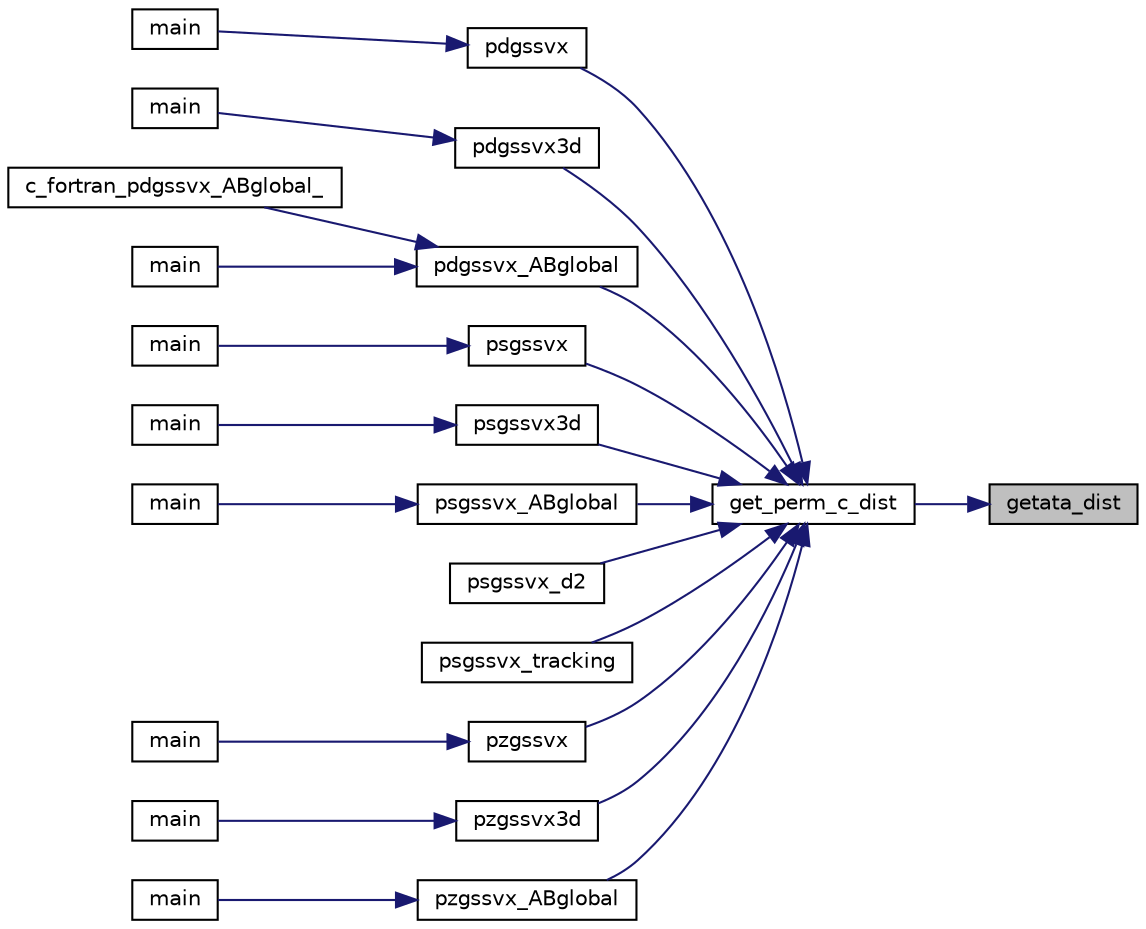 digraph "getata_dist"
{
 // LATEX_PDF_SIZE
  edge [fontname="Helvetica",fontsize="10",labelfontname="Helvetica",labelfontsize="10"];
  node [fontname="Helvetica",fontsize="10",shape=record];
  rankdir="RL";
  Node1 [label="getata_dist",height=0.2,width=0.4,color="black", fillcolor="grey75", style="filled", fontcolor="black",tooltip=" "];
  Node1 -> Node2 [dir="back",color="midnightblue",fontsize="10",style="solid",fontname="Helvetica"];
  Node2 [label="get_perm_c_dist",height=0.2,width=0.4,color="black", fillcolor="white", style="filled",URL="$get__perm__c_8c.html#a04a4ecd61a85915115f4a65295f9c71d",tooltip=" "];
  Node2 -> Node3 [dir="back",color="midnightblue",fontsize="10",style="solid",fontname="Helvetica"];
  Node3 [label="pdgssvx",height=0.2,width=0.4,color="black", fillcolor="white", style="filled",URL="$pdgssvx_8c.html#a0472365ee4aaa86dee102cc6d7325c15",tooltip=" "];
  Node3 -> Node4 [dir="back",color="midnightblue",fontsize="10",style="solid",fontname="Helvetica"];
  Node4 [label="main",height=0.2,width=0.4,color="black", fillcolor="white", style="filled",URL="$pddrive_8c.html#a0ddf1224851353fc92bfbff6f499fa97",tooltip=" "];
  Node2 -> Node5 [dir="back",color="midnightblue",fontsize="10",style="solid",fontname="Helvetica"];
  Node5 [label="pdgssvx3d",height=0.2,width=0.4,color="black", fillcolor="white", style="filled",URL="$pdgssvx3d_8c.html#a4cd295688eb2d11cd956c465f54af439",tooltip=" "];
  Node5 -> Node6 [dir="back",color="midnightblue",fontsize="10",style="solid",fontname="Helvetica"];
  Node6 [label="main",height=0.2,width=0.4,color="black", fillcolor="white", style="filled",URL="$pddrive3d_8c.html#a0ddf1224851353fc92bfbff6f499fa97",tooltip=" "];
  Node2 -> Node7 [dir="back",color="midnightblue",fontsize="10",style="solid",fontname="Helvetica"];
  Node7 [label="pdgssvx_ABglobal",height=0.2,width=0.4,color="black", fillcolor="white", style="filled",URL="$pdgssvx__ABglobal_8c.html#ad4ebc71e92dc92f94b3e119b254e12c0",tooltip=" "];
  Node7 -> Node8 [dir="back",color="midnightblue",fontsize="10",style="solid",fontname="Helvetica"];
  Node8 [label="c_fortran_pdgssvx_ABglobal_",height=0.2,width=0.4,color="black", fillcolor="white", style="filled",URL="$c__fortran__pdgssvx__ABglobal_8c.html#aa1baf429024a74195e692bc933e1e4e5",tooltip=" "];
  Node7 -> Node9 [dir="back",color="midnightblue",fontsize="10",style="solid",fontname="Helvetica"];
  Node9 [label="main",height=0.2,width=0.4,color="black", fillcolor="white", style="filled",URL="$pddrive1__ABglobal_8c.html#a0ddf1224851353fc92bfbff6f499fa97",tooltip=" "];
  Node2 -> Node10 [dir="back",color="midnightblue",fontsize="10",style="solid",fontname="Helvetica"];
  Node10 [label="psgssvx",height=0.2,width=0.4,color="black", fillcolor="white", style="filled",URL="$psgssvx_8c.html#a4983e184dcc9820c617195d24c11a991",tooltip=" "];
  Node10 -> Node11 [dir="back",color="midnightblue",fontsize="10",style="solid",fontname="Helvetica"];
  Node11 [label="main",height=0.2,width=0.4,color="black", fillcolor="white", style="filled",URL="$psdrive_8c.html#a0ddf1224851353fc92bfbff6f499fa97",tooltip=" "];
  Node2 -> Node12 [dir="back",color="midnightblue",fontsize="10",style="solid",fontname="Helvetica"];
  Node12 [label="psgssvx3d",height=0.2,width=0.4,color="black", fillcolor="white", style="filled",URL="$psgssvx3d_8c.html#ad17936768cfd5b3d0eadcfdd93e36e8c",tooltip=" "];
  Node12 -> Node13 [dir="back",color="midnightblue",fontsize="10",style="solid",fontname="Helvetica"];
  Node13 [label="main",height=0.2,width=0.4,color="black", fillcolor="white", style="filled",URL="$psdrive3d_8c.html#a0ddf1224851353fc92bfbff6f499fa97",tooltip=" "];
  Node2 -> Node14 [dir="back",color="midnightblue",fontsize="10",style="solid",fontname="Helvetica"];
  Node14 [label="psgssvx_ABglobal",height=0.2,width=0.4,color="black", fillcolor="white", style="filled",URL="$psgssvx__ABglobal_8c.html#ad214d0f5c2648c834b9d0fb3481dc078",tooltip=" "];
  Node14 -> Node15 [dir="back",color="midnightblue",fontsize="10",style="solid",fontname="Helvetica"];
  Node15 [label="main",height=0.2,width=0.4,color="black", fillcolor="white", style="filled",URL="$psdrive1__ABglobal_8c.html#a0ddf1224851353fc92bfbff6f499fa97",tooltip=" "];
  Node2 -> Node16 [dir="back",color="midnightblue",fontsize="10",style="solid",fontname="Helvetica"];
  Node16 [label="psgssvx_d2",height=0.2,width=0.4,color="black", fillcolor="white", style="filled",URL="$psgssvx__d2_8c.html#ad0e854a8527542e35eefa2a48e5b7ce2",tooltip=" "];
  Node2 -> Node17 [dir="back",color="midnightblue",fontsize="10",style="solid",fontname="Helvetica"];
  Node17 [label="psgssvx_tracking",height=0.2,width=0.4,color="black", fillcolor="white", style="filled",URL="$psgssvx__tracking_8c.html#a3cef3d7af23dedb60783a0a080d0b9e7",tooltip=" "];
  Node2 -> Node18 [dir="back",color="midnightblue",fontsize="10",style="solid",fontname="Helvetica"];
  Node18 [label="pzgssvx",height=0.2,width=0.4,color="black", fillcolor="white", style="filled",URL="$pzgssvx_8c.html#ab6d597b6774ca4be292fe5d4282a131f",tooltip=" "];
  Node18 -> Node19 [dir="back",color="midnightblue",fontsize="10",style="solid",fontname="Helvetica"];
  Node19 [label="main",height=0.2,width=0.4,color="black", fillcolor="white", style="filled",URL="$pzdrive_8c.html#a0ddf1224851353fc92bfbff6f499fa97",tooltip=" "];
  Node2 -> Node20 [dir="back",color="midnightblue",fontsize="10",style="solid",fontname="Helvetica"];
  Node20 [label="pzgssvx3d",height=0.2,width=0.4,color="black", fillcolor="white", style="filled",URL="$pzgssvx3d_8c.html#a6ef4aa5f00fc69565da03fbe2c82dfa4",tooltip=" "];
  Node20 -> Node21 [dir="back",color="midnightblue",fontsize="10",style="solid",fontname="Helvetica"];
  Node21 [label="main",height=0.2,width=0.4,color="black", fillcolor="white", style="filled",URL="$pzdrive3d_8c.html#a0ddf1224851353fc92bfbff6f499fa97",tooltip=" "];
  Node2 -> Node22 [dir="back",color="midnightblue",fontsize="10",style="solid",fontname="Helvetica"];
  Node22 [label="pzgssvx_ABglobal",height=0.2,width=0.4,color="black", fillcolor="white", style="filled",URL="$pzgssvx__ABglobal_8c.html#ac94b1c20d0f7f589844b7fbd7fb587d2",tooltip=" "];
  Node22 -> Node23 [dir="back",color="midnightblue",fontsize="10",style="solid",fontname="Helvetica"];
  Node23 [label="main",height=0.2,width=0.4,color="black", fillcolor="white", style="filled",URL="$pzdrive1__ABglobal_8c.html#a0ddf1224851353fc92bfbff6f499fa97",tooltip=" "];
}
